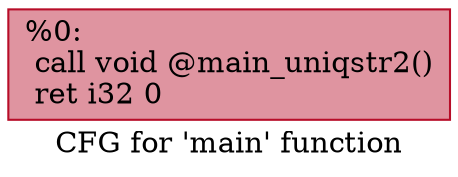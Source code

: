 digraph "CFG for 'main' function" {
	label="CFG for 'main' function";

	Node0x56200e53bae0 [shape=record,color="#b70d28ff", style=filled, fillcolor="#b70d2870",label="{%0:\l  call void @main_uniqstr2()\l  ret i32 0\l}"];
}
